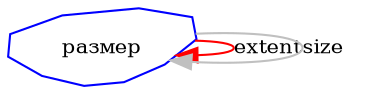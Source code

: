 ﻿// @see Прим. к warrior/characteristic.gv.


// Характеристика поля битвы.

digraph Characteristic {


color = "lightgrey";
concentrate = true;
clusterrank = "global";
edge [ fontsize = 10 ];


subgraph clusterType {

    node [ shape = "polygon", sides = 10, distortion = "0.6", orientation = 10, skew = "0.3", color = "blue", fontsize = 10 ];
    edge [ color = "red" ];


    "размер" -> "размер" [ label = "extent" ];

} // subgraph clusterType








// Внутренние названия характеристик элемента.
subgraph clusterInnerName {

    edge [ color = "gray" ];


    // перечисляем все характеристики этого элемента
    "размер" -> "размер" [ label = "size" ];

} // subgraph clusterInnerName


} // digraph Characteristic
